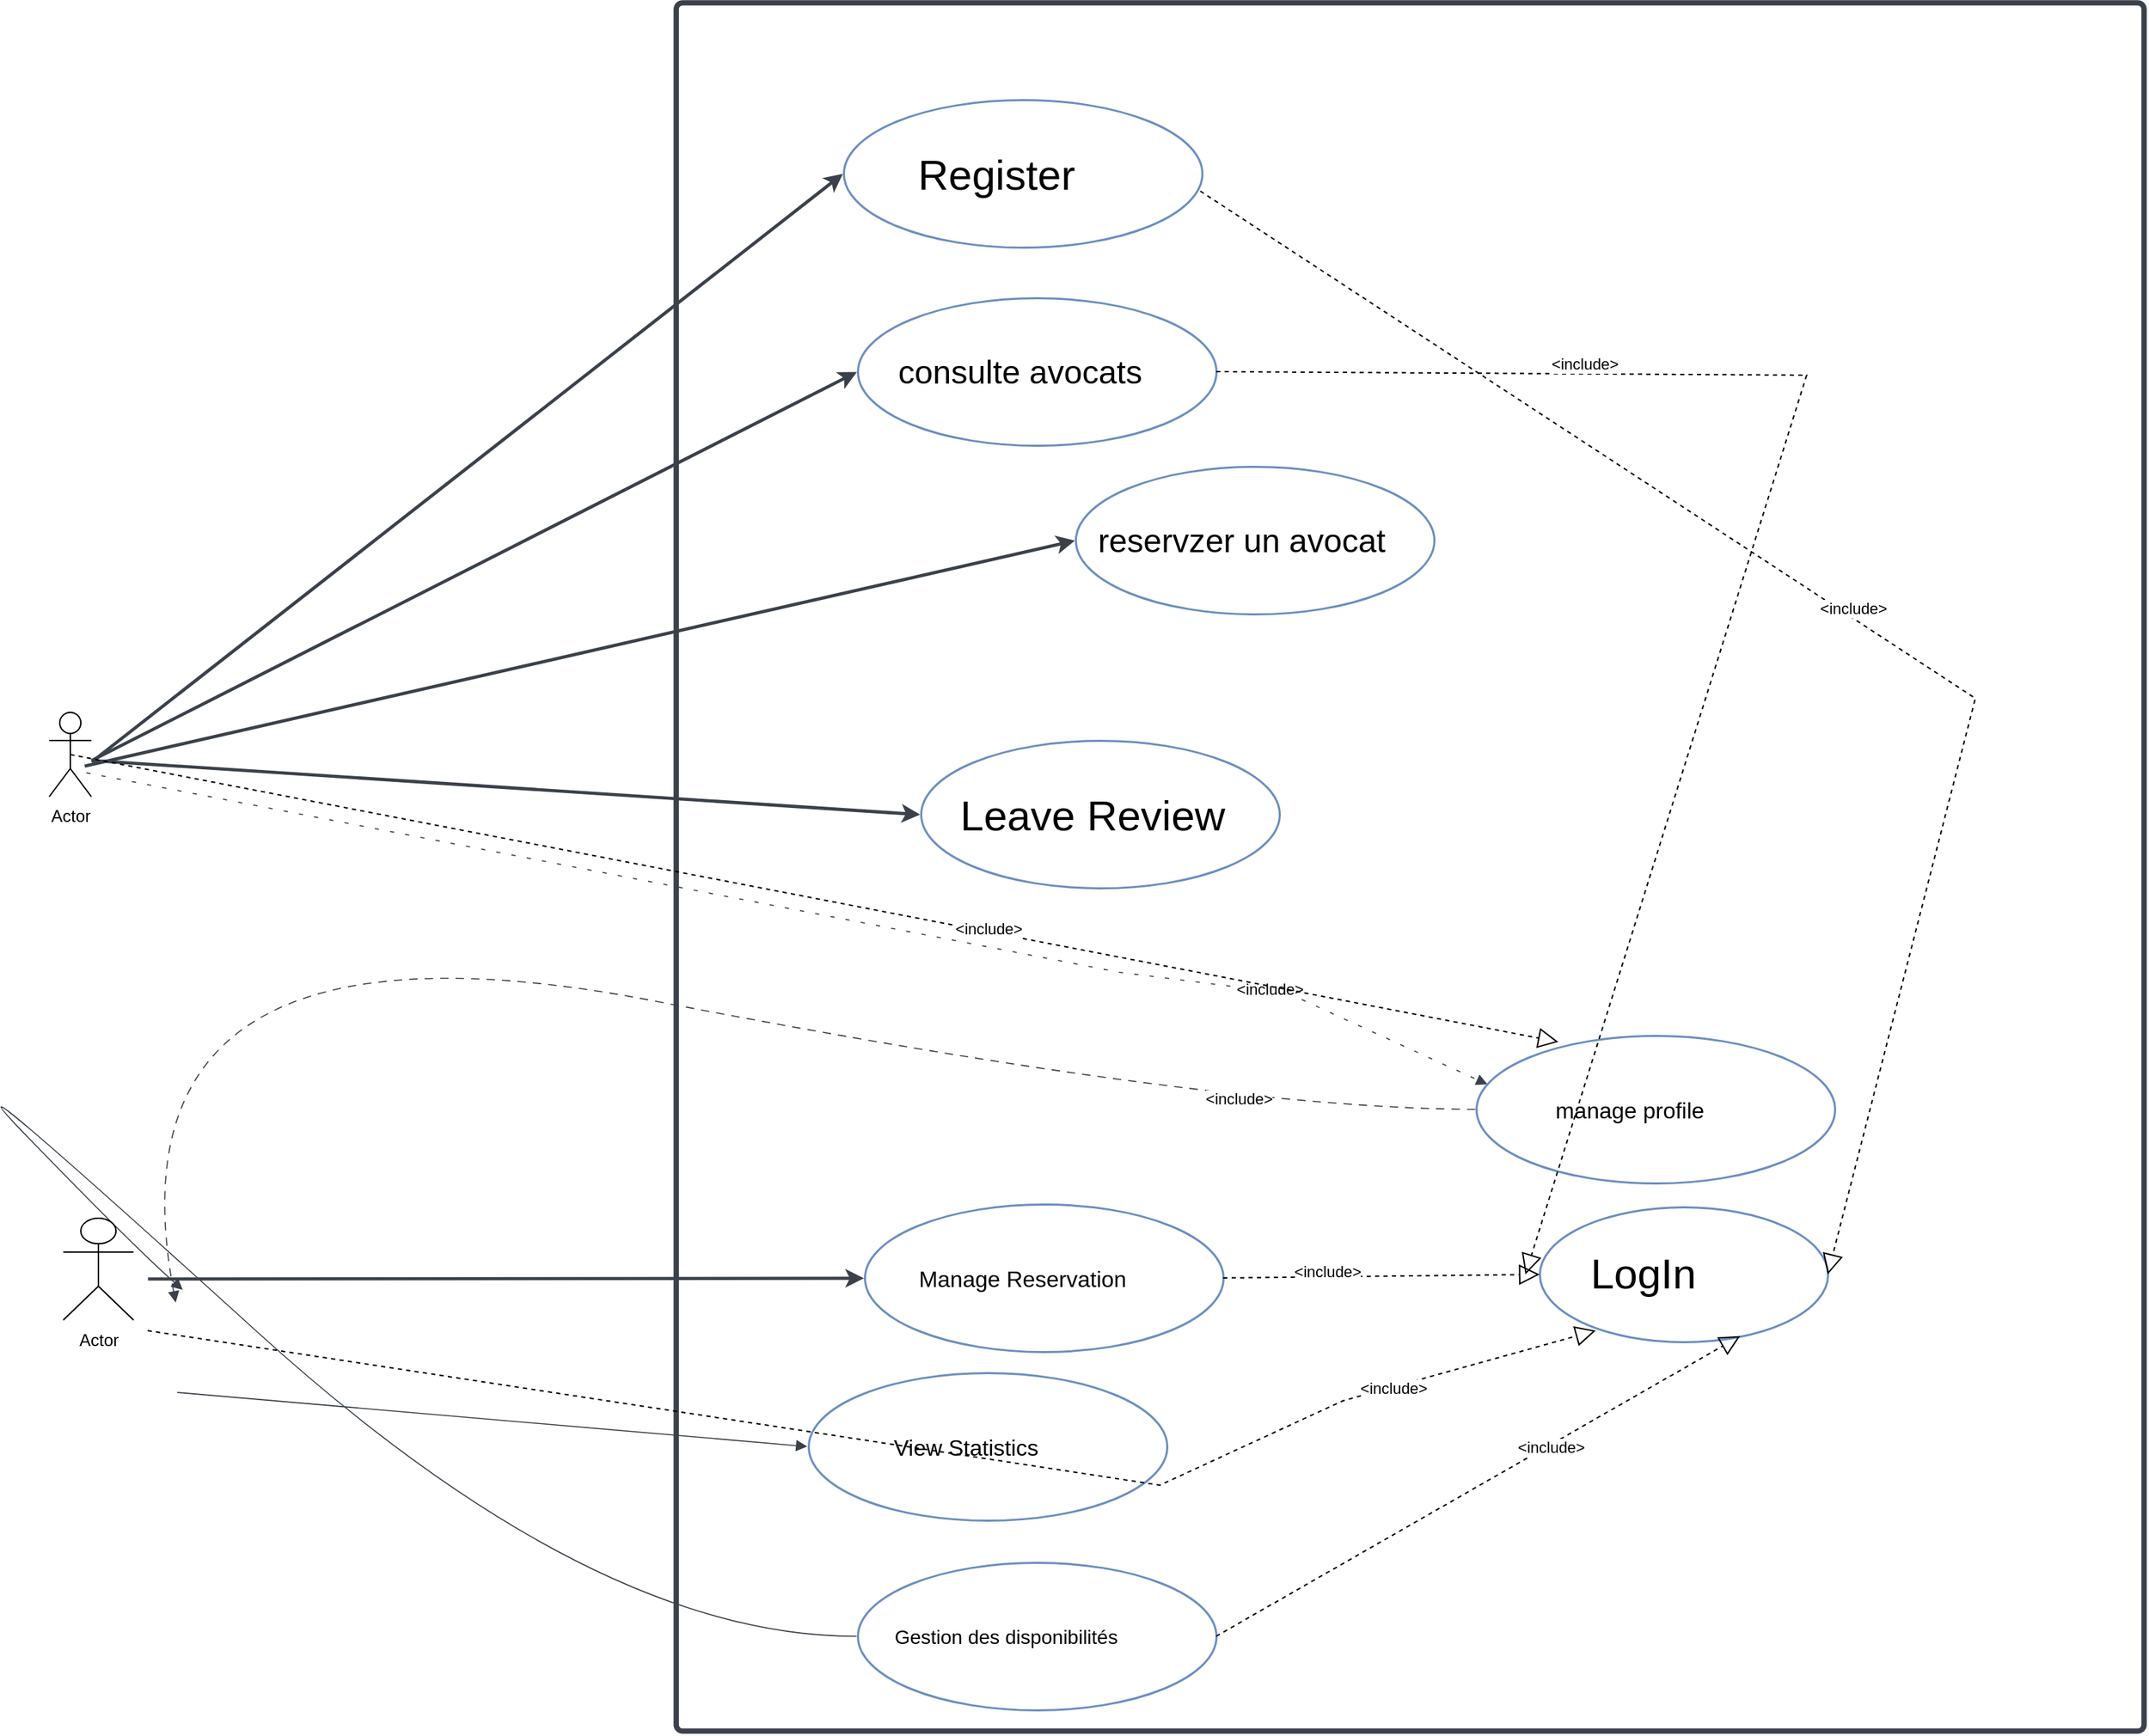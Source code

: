 <mxfile>
    <diagram name="Page-1" id="ArRINJ6yVZVLWky3Rn_c">
        <mxGraphModel dx="2933" dy="2778" grid="1" gridSize="10" guides="1" tooltips="1" connect="1" arrows="1" fold="1" page="1" pageScale="1" pageWidth="827" pageHeight="1169" math="0" shadow="0">
            <root>
                <mxCell id="0"/>
                <mxCell id="1" parent="0"/>
                <mxCell id="9FMxC_WwyjClu7fRybt6-1" value="" style="html=1;overflow=block;blockSpacing=1;whiteSpace=wrap;container=1;pointerEvents=0;collapsible=0;recursiveResize=0;fontSize=13;align=left;spacing=0;strokeColor=#3a414a;strokeOpacity=100;fillOpacity=0;rounded=1;absoluteArcSize=1;arcSize=9;fillColor=#000000;strokeWidth=3.8;lucidId=L5IyH8tRL9Ut;" parent="1" vertex="1">
                    <mxGeometry x="-54" y="-735" width="1044" height="1230" as="geometry"/>
                </mxCell>
                <mxCell id="9FMxC_WwyjClu7fRybt6-19" value="" style="html=1;jettySize=18;whiteSpace=wrap;fontSize=13;strokeColor=#3a414a;strokeOpacity=100;dashed=1;fixDash=1;dashPattern=3 8;strokeWidth=0.8;rounded=0;startArrow=none;endArrow=block;endFill=1;exitX=0.475;exitY=0.5;exitPerimeter=0;entryX=0.026;entryY=0.331;entryPerimeter=0;lucidId=IHUA3~hB1zBc;" parent="9FMxC_WwyjClu7fRybt6-1" edge="1">
                    <mxGeometry width="100" height="100" relative="1" as="geometry">
                        <Array as="points">
                            <mxPoint x="315.37" y="690"/>
                            <mxPoint x="435.37" y="705"/>
                        </Array>
                        <mxPoint x="-419.63" y="548" as="sourcePoint"/>
                        <mxPoint x="577.0" y="769.755" as="targetPoint"/>
                    </mxGeometry>
                </mxCell>
                <mxCell id="9FMxC_WwyjClu7fRybt6-30" value="&amp;lt;include&amp;gt;" style="edgeLabel;html=1;align=center;verticalAlign=middle;resizable=0;points=[];" parent="9FMxC_WwyjClu7fRybt6-19" vertex="1" connectable="0">
                    <mxGeometry x="0.669" y="2" relative="1" as="geometry">
                        <mxPoint as="offset"/>
                    </mxGeometry>
                </mxCell>
                <mxCell id="9FMxC_WwyjClu7fRybt6-14" value="&amp;nbsp; &amp;nbsp; &amp;nbsp; &amp;nbsp; &amp;nbsp; &amp;nbsp; &amp;nbsp;View Statistics" style="html=1;overflow=block;blockSpacing=1;whiteSpace=wrap;ellipse;fontSize=16;align=left;spacing=3.8;strokeColor=#6c8ebf;strokeOpacity=100;fillOpacity=0;rounded=1;absoluteArcSize=1;arcSize=9;fillColor=#dae8fc;strokeWidth=1.5;lucidId=7fPysi4Pk.dH;" parent="9FMxC_WwyjClu7fRybt6-1" vertex="1">
                    <mxGeometry x="94" y="975" width="255" height="105" as="geometry"/>
                </mxCell>
                <mxCell id="9FMxC_WwyjClu7fRybt6-2" value="&amp;nbsp; reservzer un avocat" style="html=1;overflow=block;blockSpacing=1;whiteSpace=wrap;ellipse;fontSize=23.3;align=left;spacing=3.8;strokeColor=#6c8ebf;strokeOpacity=100;fillOpacity=0;rounded=1;absoluteArcSize=1;arcSize=9;fillColor=#dae8fc;strokeWidth=1.5;lucidId=L5IyJD9QFLkV;" parent="1" vertex="1">
                    <mxGeometry x="230" y="-405" width="255" height="105" as="geometry"/>
                </mxCell>
                <mxCell id="9FMxC_WwyjClu7fRybt6-3" value="&amp;nbsp; &amp;nbsp; consulte avocats" style="html=1;overflow=block;blockSpacing=1;whiteSpace=wrap;ellipse;fontSize=23.3;align=left;spacing=3.8;strokeColor=#6c8ebf;strokeOpacity=100;fillOpacity=0;rounded=1;absoluteArcSize=1;arcSize=9;fillColor=#dae8fc;strokeWidth=1.5;lucidId=L5IyOacHFCvj;" parent="1" vertex="1">
                    <mxGeometry x="75" y="-525" width="255" height="105" as="geometry"/>
                </mxCell>
                <mxCell id="9FMxC_WwyjClu7fRybt6-4" value="" style="html=1;jettySize=18;whiteSpace=wrap;fontSize=13;strokeColor=#3a414a;strokeOpacity=100;strokeWidth=2.3;rounded=0;startArrow=none;exitX=0.525;exitY=0.456;exitPerimeter=0;entryX=-0.003;entryY=0.5;entryPerimeter=0;lucidId=L5IyEK864hf1;" parent="1" target="9FMxC_WwyjClu7fRybt6-17" edge="1">
                    <mxGeometry width="100" height="100" relative="1" as="geometry">
                        <Array as="points"/>
                        <mxPoint x="-470" y="-196" as="sourcePoint"/>
                    </mxGeometry>
                </mxCell>
                <mxCell id="9FMxC_WwyjClu7fRybt6-5" value="" style="html=1;jettySize=18;whiteSpace=wrap;fontSize=13;strokeColor=#3a414a;strokeOpacity=100;strokeWidth=2.3;rounded=0;startArrow=none;exitX=0.525;exitY=0.456;exitPerimeter=0;entryX=-0.003;entryY=0.5;entryPerimeter=0;lucidId=L5IyNjxWhfU8;" parent="1" target="9FMxC_WwyjClu7fRybt6-3" edge="1">
                    <mxGeometry width="100" height="100" relative="1" as="geometry">
                        <Array as="points"/>
                        <mxPoint x="-470" y="-196" as="sourcePoint"/>
                    </mxGeometry>
                </mxCell>
                <mxCell id="9FMxC_WwyjClu7fRybt6-6" value="&amp;nbsp; &amp;nbsp; &amp;nbsp; Register" style="html=1;overflow=block;blockSpacing=1;whiteSpace=wrap;ellipse;fontSize=30;align=left;spacing=3.8;strokeColor=#6c8ebf;strokeOpacity=100;fillOpacity=0;rounded=1;absoluteArcSize=1;arcSize=9;fillColor=#dae8fc;strokeWidth=1.5;lucidId=16IyuC4X.0zc;" parent="1" vertex="1">
                    <mxGeometry x="65" y="-666" width="255" height="105" as="geometry"/>
                </mxCell>
                <mxCell id="9FMxC_WwyjClu7fRybt6-7" value="" style="html=1;jettySize=18;whiteSpace=wrap;fontSize=13;strokeColor=#3a414a;strokeOpacity=100;strokeWidth=2.3;rounded=0;startArrow=none;exitX=0.525;exitY=0.462;exitPerimeter=0;entryX=-0.003;entryY=0.5;entryPerimeter=0;lucidId=R-Iy08S77PZM;" parent="1" target="9FMxC_WwyjClu7fRybt6-6" edge="1">
                    <mxGeometry width="100" height="100" relative="1" as="geometry">
                        <Array as="points"/>
                        <mxPoint x="-470" y="-195" as="sourcePoint"/>
                    </mxGeometry>
                </mxCell>
                <mxCell id="9FMxC_WwyjClu7fRybt6-13" value="" style="html=1;jettySize=18;whiteSpace=wrap;fontSize=13;strokeColor=#3a414a;strokeOpacity=100;strokeWidth=2.3;rounded=0;startArrow=none;entryX=-0.003;entryY=0.5;entryPerimeter=0;lucidId=yIKyojOpGAec;" parent="1" target="9FMxC_WwyjClu7fRybt6-15" edge="1">
                    <mxGeometry width="100" height="100" relative="1" as="geometry">
                        <Array as="points"/>
                        <mxPoint x="-430" y="173" as="sourcePoint"/>
                    </mxGeometry>
                </mxCell>
                <mxCell id="9FMxC_WwyjClu7fRybt6-15" value="&amp;nbsp; &amp;nbsp; &amp;nbsp; &amp;nbsp; Manage Reservation" style="html=1;overflow=block;blockSpacing=1;whiteSpace=wrap;ellipse;fontSize=16;align=left;spacing=3.8;strokeColor=#6c8ebf;strokeOpacity=100;fillOpacity=0;rounded=1;absoluteArcSize=1;arcSize=9;fillColor=#dae8fc;strokeWidth=1.5;lucidId=0fPyBYk.P0Cl;" parent="1" vertex="1">
                    <mxGeometry x="80" y="120" width="255" height="105" as="geometry"/>
                </mxCell>
                <mxCell id="9FMxC_WwyjClu7fRybt6-16" value="&lt;div style=&quot;display: flex; justify-content: flex-start; text-align: left; align-items: baseline; line-height: 1.25; margin-top: -2px; font-size: 0px;&quot;&gt;&lt;span&gt;&lt;span style=&quot;font-size:16px;&quot;&gt;&lt;/span&gt;&lt;span style=&quot;font-size:30px;&quot;&gt;&amp;nbsp; &amp;nbsp; LogIn&lt;/span&gt;&lt;span style=&quot;font-size:16px;&quot;&gt; &lt;/span&gt;&lt;/span&gt;&lt;/div&gt;" style="html=1;overflow=block;blockSpacing=1;whiteSpace=wrap;ellipse;fontSize=13;spacing=3.8;strokeColor=#6c8ebf;strokeOpacity=100;fillOpacity=0;rounded=1;absoluteArcSize=1;arcSize=9;fillColor=#dae8fc;strokeWidth=1.5;lucidId=qhPy0sxn967j;" parent="1" vertex="1">
                    <mxGeometry x="560" y="122" width="205" height="96" as="geometry"/>
                </mxCell>
                <mxCell id="9FMxC_WwyjClu7fRybt6-17" value="&amp;nbsp; &amp;nbsp;Leave Review" style="html=1;overflow=block;blockSpacing=1;whiteSpace=wrap;ellipse;fontSize=30;align=left;spacing=3.8;strokeColor=#6c8ebf;strokeOpacity=100;fillOpacity=0;rounded=1;absoluteArcSize=1;arcSize=9;fillColor=#dae8fc;strokeWidth=1.5;lucidId=iDUAK~X3~x9r;" parent="1" vertex="1">
                    <mxGeometry x="120" y="-210" width="255" height="105" as="geometry"/>
                </mxCell>
                <mxCell id="9FMxC_WwyjClu7fRybt6-18" value="&amp;nbsp; &amp;nbsp; &amp;nbsp; &amp;nbsp; &amp;nbsp; &amp;nbsp; manage profile" style="html=1;overflow=block;blockSpacing=1;whiteSpace=wrap;ellipse;fontSize=16;align=left;spacing=3.8;strokeColor=#6c8ebf;strokeOpacity=100;fillOpacity=0;rounded=1;absoluteArcSize=1;arcSize=9;fillColor=#dae8fc;strokeWidth=1.5;lucidId=vHUAiKY-fbPd;" parent="1" vertex="1">
                    <mxGeometry x="515" width="255" height="105" as="geometry"/>
                </mxCell>
                <mxCell id="9FMxC_WwyjClu7fRybt6-20" value="" style="html=1;jettySize=18;whiteSpace=wrap;fontSize=13;strokeColor=#3a414a;strokeOpacity=100;strokeWidth=0.8;rounded=0;startArrow=none;endArrow=block;endFill=1;exitX=0.97;exitY=0.911;exitPerimeter=0;entryX=-0.003;entryY=0.5;entryPerimeter=0;lucidId=9LUA9mcZPsPl;" parent="1" target="9FMxC_WwyjClu7fRybt6-14" edge="1">
                    <mxGeometry width="100" height="100" relative="1" as="geometry">
                        <Array as="points"/>
                        <mxPoint x="-409" y="254" as="sourcePoint"/>
                    </mxGeometry>
                </mxCell>
                <mxCell id="9FMxC_WwyjClu7fRybt6-21" value="" style="html=1;jettySize=18;whiteSpace=wrap;fontSize=13;strokeColor=#3a414a;strokeOpacity=100;strokeWidth=2.3;rounded=0;startArrow=none;exitX=0.475;exitY=0.475;exitPerimeter=0;entryX=-0.003;entryY=0.5;entryPerimeter=0;lucidId=ETUA5nwe9WYS;" parent="1" target="9FMxC_WwyjClu7fRybt6-2" edge="1">
                    <mxGeometry width="100" height="100" relative="1" as="geometry">
                        <Array as="points"/>
                        <mxPoint x="-475" y="-192" as="sourcePoint"/>
                    </mxGeometry>
                </mxCell>
                <mxCell id="9FMxC_WwyjClu7fRybt6-22" value="" style="html=1;jettySize=18;whiteSpace=wrap;fontSize=13;strokeColor=#3a414a;strokeOpacity=100;dashed=1;fixDash=1;dashPattern=6 5;strokeWidth=0.8;rounded=1;arcSize=12;curved=1;startArrow=none;endArrow=block;endFill=1;exitX=-0.003;exitY=0.5;exitPerimeter=0;lucidId=YWUAsG1~ZB_K;" parent="1" source="9FMxC_WwyjClu7fRybt6-18" edge="1">
                    <mxGeometry width="100" height="100" relative="1" as="geometry">
                        <Array as="points">
                            <mxPoint x="327" y="52"/>
                            <mxPoint x="-465" y="-101"/>
                        </Array>
                        <mxPoint x="-410" y="190" as="targetPoint"/>
                    </mxGeometry>
                </mxCell>
                <mxCell id="9FMxC_WwyjClu7fRybt6-31" value="&amp;lt;include&amp;gt;" style="edgeLabel;html=1;align=center;verticalAlign=middle;resizable=0;points=[];" parent="9FMxC_WwyjClu7fRybt6-22" vertex="1" connectable="0">
                    <mxGeometry x="-0.738" y="-7" relative="1" as="geometry">
                        <mxPoint as="offset"/>
                    </mxGeometry>
                </mxCell>
                <mxCell id="9FMxC_WwyjClu7fRybt6-26" value="&amp;nbsp; &amp;nbsp; &amp;nbsp; Gestion des disponibilités" style="html=1;overflow=block;blockSpacing=1;whiteSpace=wrap;ellipse;fontSize=14;align=left;spacing=3.8;strokeColor=#6c8ebf;strokeOpacity=100;fillOpacity=0;rounded=1;absoluteArcSize=1;arcSize=9;fillColor=#dae8fc;strokeWidth=1.5;lucidId=f3UA48ulklcp;" parent="1" vertex="1">
                    <mxGeometry x="75" y="375" width="255" height="105" as="geometry"/>
                </mxCell>
                <mxCell id="9FMxC_WwyjClu7fRybt6-27" value="" style="html=1;jettySize=18;whiteSpace=wrap;fontSize=13;strokeColor=#3a414a;strokeOpacity=100;strokeWidth=0.8;rounded=1;arcSize=12;curved=1;startArrow=none;endArrow=block;endFill=1;exitX=-0.003;exitY=0.5;exitPerimeter=0;lucidId=t3UAgwZrAO1U;" parent="1" source="9FMxC_WwyjClu7fRybt6-26" edge="1">
                    <mxGeometry width="100" height="100" relative="1" as="geometry">
                        <Array as="points">
                            <mxPoint x="-113" y="428"/>
                            <mxPoint x="-592" y="-7"/>
                            <mxPoint x="-440" y="150"/>
                        </Array>
                        <mxPoint x="-405" y="181" as="targetPoint"/>
                    </mxGeometry>
                </mxCell>
                <mxCell id="9FMxC_WwyjClu7fRybt6-39" value="Actor" style="shape=umlActor;verticalLabelPosition=bottom;verticalAlign=top;html=1;outlineConnect=0;" parent="1" vertex="1">
                    <mxGeometry x="-500" y="-230" width="30" height="60" as="geometry"/>
                </mxCell>
                <mxCell id="9FMxC_WwyjClu7fRybt6-40" value="Actor" style="shape=umlActor;verticalLabelPosition=bottom;verticalAlign=top;html=1;outlineConnect=0;" parent="1" vertex="1">
                    <mxGeometry x="-490" y="130" width="50" height="72.5" as="geometry"/>
                </mxCell>
                <mxCell id="9FMxC_WwyjClu7fRybt6-44" value="" style="endArrow=block;dashed=1;endFill=0;endSize=12;html=1;rounded=0;exitX=1;exitY=0.5;exitDx=0;exitDy=0;entryX=0;entryY=0.5;entryDx=0;entryDy=0;" parent="1" source="9FMxC_WwyjClu7fRybt6-15" target="9FMxC_WwyjClu7fRybt6-16" edge="1">
                    <mxGeometry width="160" relative="1" as="geometry">
                        <mxPoint x="380" y="140" as="sourcePoint"/>
                        <mxPoint x="540" y="140" as="targetPoint"/>
                    </mxGeometry>
                </mxCell>
                <mxCell id="9FMxC_WwyjClu7fRybt6-45" value="&amp;lt;include&amp;gt;" style="edgeLabel;html=1;align=center;verticalAlign=middle;resizable=0;points=[];" parent="9FMxC_WwyjClu7fRybt6-44" vertex="1" connectable="0">
                    <mxGeometry x="-0.347" y="4" relative="1" as="geometry">
                        <mxPoint as="offset"/>
                    </mxGeometry>
                </mxCell>
                <mxCell id="9FMxC_WwyjClu7fRybt6-49" value="" style="endArrow=block;dashed=1;endFill=0;endSize=12;html=1;rounded=0;" parent="1" edge="1">
                    <mxGeometry width="160" relative="1" as="geometry">
                        <mxPoint x="-430" y="210" as="sourcePoint"/>
                        <mxPoint x="600" y="210" as="targetPoint"/>
                        <Array as="points">
                            <mxPoint x="290" y="320"/>
                            <mxPoint x="420" y="260"/>
                        </Array>
                    </mxGeometry>
                </mxCell>
                <mxCell id="9FMxC_WwyjClu7fRybt6-50" value="&amp;lt;include&amp;gt;" style="edgeLabel;html=1;align=center;verticalAlign=middle;resizable=0;points=[];" parent="9FMxC_WwyjClu7fRybt6-49" vertex="1" connectable="0">
                    <mxGeometry x="0.716" y="-1" relative="1" as="geometry">
                        <mxPoint as="offset"/>
                    </mxGeometry>
                </mxCell>
                <mxCell id="9FMxC_WwyjClu7fRybt6-51" value="" style="endArrow=block;dashed=1;endFill=0;endSize=12;html=1;rounded=0;exitX=1;exitY=0.5;exitDx=0;exitDy=0;entryX=0.696;entryY=0.957;entryDx=0;entryDy=0;entryPerimeter=0;" parent="1" source="9FMxC_WwyjClu7fRybt6-26" target="9FMxC_WwyjClu7fRybt6-16" edge="1">
                    <mxGeometry width="160" relative="1" as="geometry">
                        <mxPoint x="70" y="390" as="sourcePoint"/>
                        <mxPoint x="230" y="390" as="targetPoint"/>
                    </mxGeometry>
                </mxCell>
                <mxCell id="9FMxC_WwyjClu7fRybt6-52" value="&amp;lt;include&amp;gt;" style="edgeLabel;html=1;align=center;verticalAlign=middle;resizable=0;points=[];" parent="9FMxC_WwyjClu7fRybt6-51" vertex="1" connectable="0">
                    <mxGeometry x="0.267" y="-1" relative="1" as="geometry">
                        <mxPoint x="1" as="offset"/>
                    </mxGeometry>
                </mxCell>
                <mxCell id="9FMxC_WwyjClu7fRybt6-53" value="" style="endArrow=block;dashed=1;endFill=0;endSize=12;html=1;rounded=0;exitX=0.995;exitY=0.619;exitDx=0;exitDy=0;exitPerimeter=0;entryX=1;entryY=0.5;entryDx=0;entryDy=0;" parent="1" source="9FMxC_WwyjClu7fRybt6-6" target="9FMxC_WwyjClu7fRybt6-16" edge="1">
                    <mxGeometry width="160" relative="1" as="geometry">
                        <mxPoint x="340" y="-230" as="sourcePoint"/>
                        <mxPoint x="500" y="-230" as="targetPoint"/>
                        <Array as="points">
                            <mxPoint x="870" y="-240"/>
                        </Array>
                    </mxGeometry>
                </mxCell>
                <mxCell id="9FMxC_WwyjClu7fRybt6-54" value="&amp;lt;include&amp;gt;" style="edgeLabel;html=1;align=center;verticalAlign=middle;resizable=0;points=[];" parent="9FMxC_WwyjClu7fRybt6-53" vertex="1" connectable="0">
                    <mxGeometry x="0.017" y="7" relative="1" as="geometry">
                        <mxPoint y="1" as="offset"/>
                    </mxGeometry>
                </mxCell>
                <mxCell id="9FMxC_WwyjClu7fRybt6-55" value="" style="endArrow=block;dashed=1;endFill=0;endSize=12;html=1;rounded=0;exitX=1;exitY=0.5;exitDx=0;exitDy=0;" parent="1" source="9FMxC_WwyjClu7fRybt6-3" edge="1">
                    <mxGeometry width="160" relative="1" as="geometry">
                        <mxPoint x="230" y="-60" as="sourcePoint"/>
                        <mxPoint x="550" y="170" as="targetPoint"/>
                        <Array as="points">
                            <mxPoint x="750" y="-470"/>
                        </Array>
                    </mxGeometry>
                </mxCell>
                <mxCell id="9FMxC_WwyjClu7fRybt6-56" value="&amp;lt;include&amp;gt;" style="edgeLabel;html=1;align=center;verticalAlign=middle;resizable=0;points=[];" parent="9FMxC_WwyjClu7fRybt6-55" vertex="1" connectable="0">
                    <mxGeometry x="-0.52" y="7" relative="1" as="geometry">
                        <mxPoint as="offset"/>
                    </mxGeometry>
                </mxCell>
                <mxCell id="9FMxC_WwyjClu7fRybt6-57" value="" style="endArrow=block;dashed=1;endFill=0;endSize=12;html=1;rounded=0;exitX=0.5;exitY=0.5;exitDx=0;exitDy=0;exitPerimeter=0;entryX=0.229;entryY=0.043;entryDx=0;entryDy=0;entryPerimeter=0;" parent="1" source="9FMxC_WwyjClu7fRybt6-39" target="9FMxC_WwyjClu7fRybt6-18" edge="1">
                    <mxGeometry width="160" relative="1" as="geometry">
                        <mxPoint x="230" y="-60" as="sourcePoint"/>
                        <mxPoint x="390" y="-60" as="targetPoint"/>
                    </mxGeometry>
                </mxCell>
                <mxCell id="9FMxC_WwyjClu7fRybt6-58" value="&amp;lt;include&amp;gt;" style="edgeLabel;html=1;align=center;verticalAlign=middle;resizable=0;points=[];" parent="9FMxC_WwyjClu7fRybt6-57" vertex="1" connectable="0">
                    <mxGeometry x="0.233" y="2" relative="1" as="geometry">
                        <mxPoint as="offset"/>
                    </mxGeometry>
                </mxCell>
            </root>
        </mxGraphModel>
    </diagram>
</mxfile>